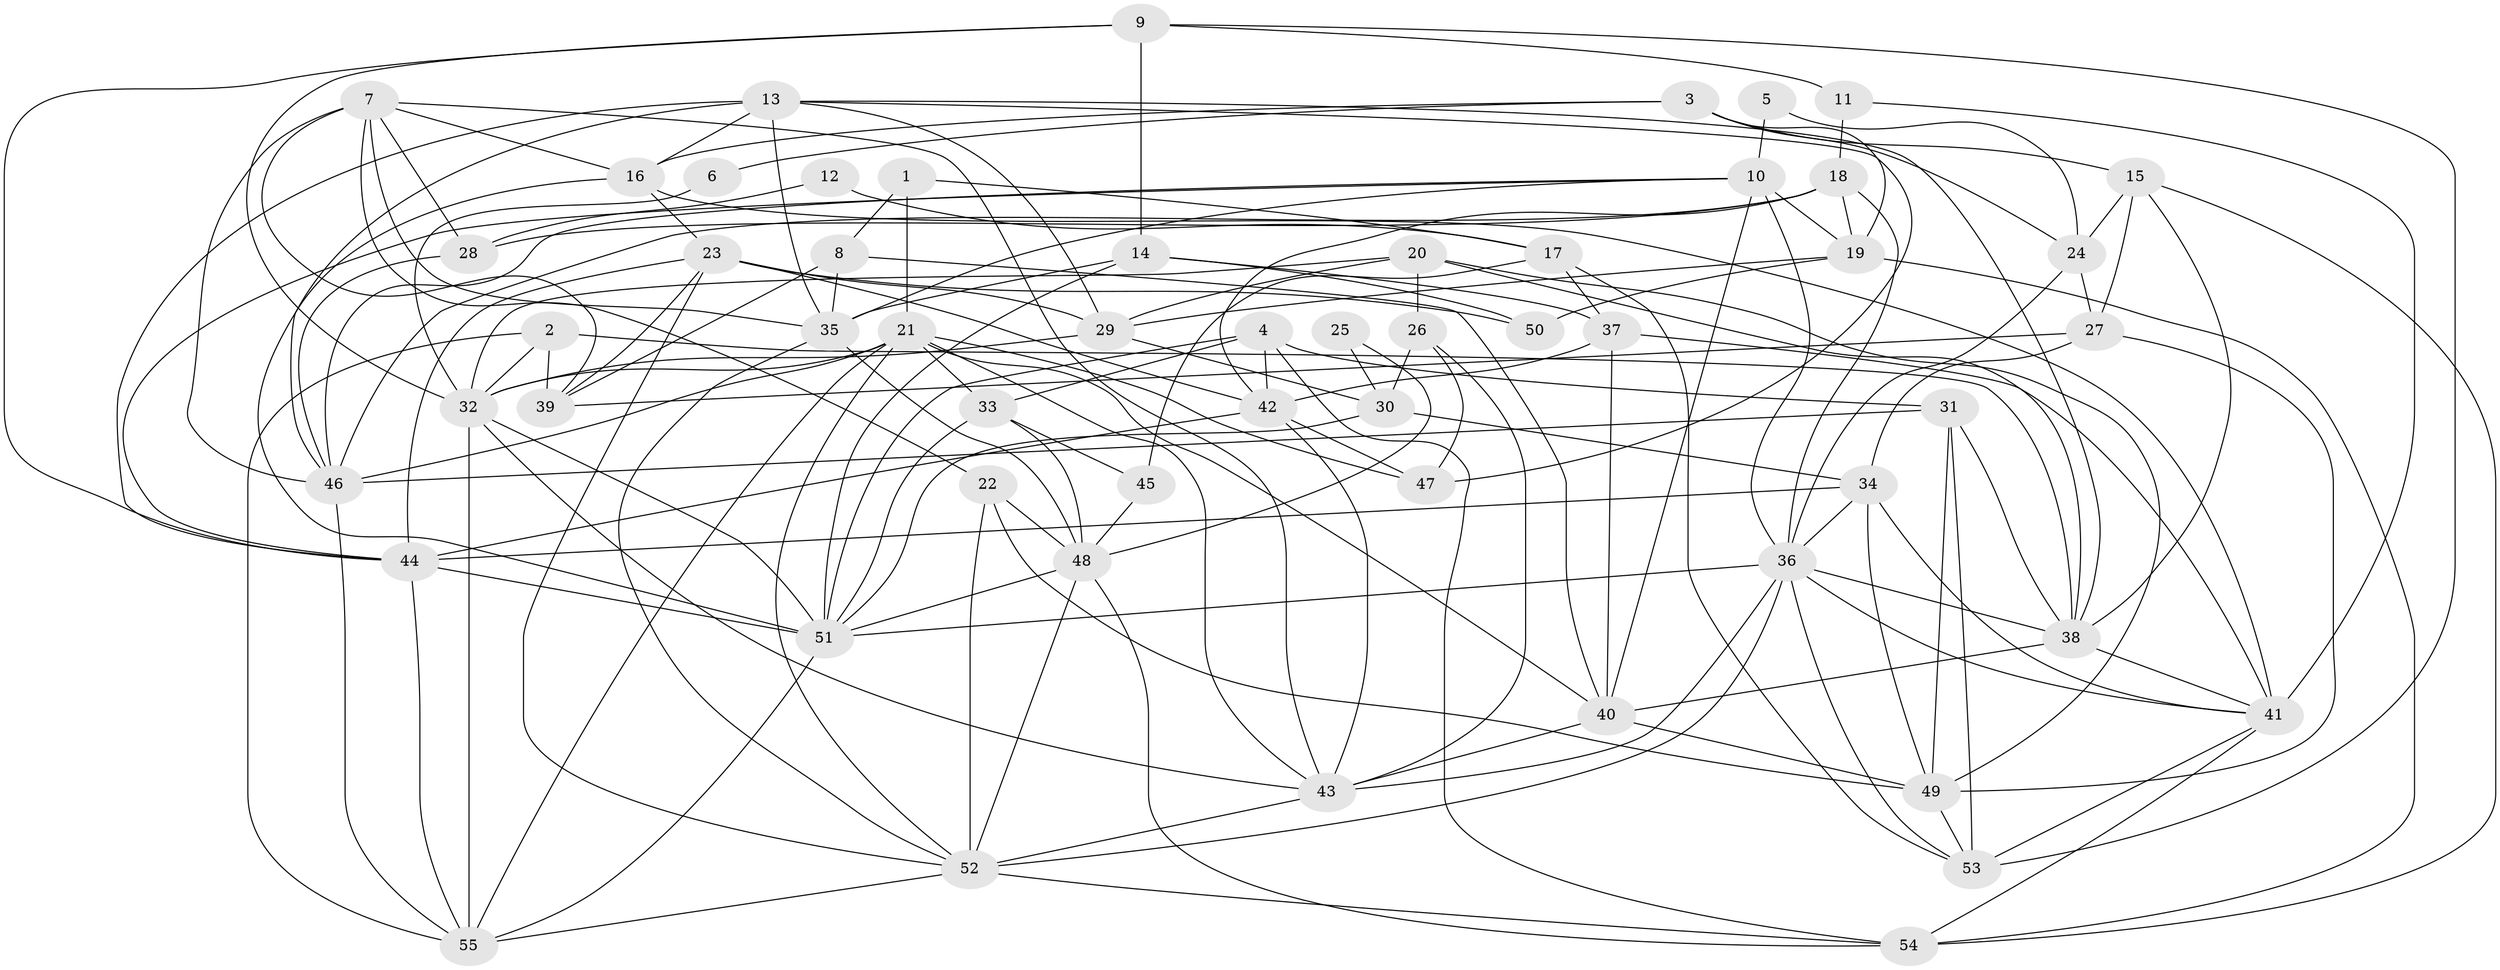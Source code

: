 // original degree distribution, {3: 0.21818181818181817, 4: 0.2727272727272727, 2: 0.14545454545454545, 5: 0.24545454545454545, 6: 0.09090909090909091, 7: 0.02727272727272727}
// Generated by graph-tools (version 1.1) at 2025/50/03/09/25 03:50:10]
// undirected, 55 vertices, 157 edges
graph export_dot {
graph [start="1"]
  node [color=gray90,style=filled];
  1;
  2;
  3;
  4;
  5;
  6;
  7;
  8;
  9;
  10;
  11;
  12;
  13;
  14;
  15;
  16;
  17;
  18;
  19;
  20;
  21;
  22;
  23;
  24;
  25;
  26;
  27;
  28;
  29;
  30;
  31;
  32;
  33;
  34;
  35;
  36;
  37;
  38;
  39;
  40;
  41;
  42;
  43;
  44;
  45;
  46;
  47;
  48;
  49;
  50;
  51;
  52;
  53;
  54;
  55;
  1 -- 8 [weight=1.0];
  1 -- 17 [weight=1.0];
  1 -- 21 [weight=1.0];
  2 -- 32 [weight=1.0];
  2 -- 38 [weight=1.0];
  2 -- 39 [weight=1.0];
  2 -- 55 [weight=1.0];
  3 -- 6 [weight=1.0];
  3 -- 15 [weight=1.0];
  3 -- 16 [weight=1.0];
  3 -- 19 [weight=1.0];
  3 -- 24 [weight=1.0];
  4 -- 31 [weight=1.0];
  4 -- 33 [weight=1.0];
  4 -- 42 [weight=1.0];
  4 -- 51 [weight=1.0];
  4 -- 54 [weight=1.0];
  5 -- 10 [weight=1.0];
  5 -- 24 [weight=1.0];
  6 -- 32 [weight=1.0];
  7 -- 16 [weight=1.0];
  7 -- 22 [weight=1.0];
  7 -- 28 [weight=1.0];
  7 -- 35 [weight=1.0];
  7 -- 39 [weight=1.0];
  7 -- 43 [weight=1.0];
  7 -- 46 [weight=1.0];
  8 -- 35 [weight=1.0];
  8 -- 39 [weight=1.0];
  8 -- 40 [weight=1.0];
  9 -- 11 [weight=1.0];
  9 -- 14 [weight=1.0];
  9 -- 32 [weight=1.0];
  9 -- 44 [weight=1.0];
  9 -- 53 [weight=1.0];
  10 -- 19 [weight=1.0];
  10 -- 35 [weight=1.0];
  10 -- 36 [weight=1.0];
  10 -- 40 [weight=1.0];
  10 -- 44 [weight=1.0];
  10 -- 46 [weight=1.0];
  11 -- 18 [weight=1.0];
  11 -- 41 [weight=1.0];
  12 -- 17 [weight=1.0];
  12 -- 28 [weight=1.0];
  13 -- 16 [weight=1.0];
  13 -- 29 [weight=1.0];
  13 -- 35 [weight=1.0];
  13 -- 38 [weight=1.0];
  13 -- 44 [weight=1.0];
  13 -- 46 [weight=1.0];
  13 -- 47 [weight=1.0];
  14 -- 35 [weight=1.0];
  14 -- 37 [weight=1.0];
  14 -- 50 [weight=1.0];
  14 -- 51 [weight=1.0];
  15 -- 24 [weight=1.0];
  15 -- 27 [weight=1.0];
  15 -- 38 [weight=1.0];
  15 -- 54 [weight=1.0];
  16 -- 23 [weight=1.0];
  16 -- 41 [weight=1.0];
  16 -- 51 [weight=1.0];
  17 -- 37 [weight=2.0];
  17 -- 45 [weight=1.0];
  17 -- 53 [weight=1.0];
  18 -- 19 [weight=1.0];
  18 -- 28 [weight=1.0];
  18 -- 36 [weight=1.0];
  18 -- 42 [weight=1.0];
  18 -- 46 [weight=1.0];
  19 -- 29 [weight=1.0];
  19 -- 50 [weight=1.0];
  19 -- 54 [weight=1.0];
  20 -- 26 [weight=1.0];
  20 -- 29 [weight=1.0];
  20 -- 32 [weight=1.0];
  20 -- 38 [weight=1.0];
  20 -- 49 [weight=1.0];
  21 -- 32 [weight=1.0];
  21 -- 33 [weight=1.0];
  21 -- 40 [weight=1.0];
  21 -- 43 [weight=1.0];
  21 -- 46 [weight=1.0];
  21 -- 47 [weight=1.0];
  21 -- 52 [weight=1.0];
  21 -- 55 [weight=1.0];
  22 -- 48 [weight=1.0];
  22 -- 49 [weight=1.0];
  22 -- 52 [weight=1.0];
  23 -- 29 [weight=1.0];
  23 -- 39 [weight=1.0];
  23 -- 42 [weight=1.0];
  23 -- 44 [weight=1.0];
  23 -- 50 [weight=1.0];
  23 -- 52 [weight=1.0];
  24 -- 27 [weight=1.0];
  24 -- 36 [weight=1.0];
  25 -- 30 [weight=1.0];
  25 -- 48 [weight=1.0];
  26 -- 30 [weight=1.0];
  26 -- 43 [weight=1.0];
  26 -- 47 [weight=1.0];
  27 -- 34 [weight=1.0];
  27 -- 39 [weight=1.0];
  27 -- 49 [weight=1.0];
  28 -- 46 [weight=1.0];
  29 -- 30 [weight=1.0];
  29 -- 32 [weight=1.0];
  30 -- 34 [weight=1.0];
  30 -- 51 [weight=1.0];
  31 -- 38 [weight=1.0];
  31 -- 46 [weight=1.0];
  31 -- 49 [weight=1.0];
  31 -- 53 [weight=1.0];
  32 -- 43 [weight=1.0];
  32 -- 51 [weight=1.0];
  32 -- 55 [weight=1.0];
  33 -- 45 [weight=1.0];
  33 -- 48 [weight=1.0];
  33 -- 51 [weight=1.0];
  34 -- 36 [weight=1.0];
  34 -- 41 [weight=1.0];
  34 -- 44 [weight=1.0];
  34 -- 49 [weight=1.0];
  35 -- 48 [weight=1.0];
  35 -- 52 [weight=1.0];
  36 -- 38 [weight=2.0];
  36 -- 41 [weight=1.0];
  36 -- 43 [weight=1.0];
  36 -- 51 [weight=1.0];
  36 -- 52 [weight=1.0];
  36 -- 53 [weight=1.0];
  37 -- 40 [weight=1.0];
  37 -- 41 [weight=1.0];
  37 -- 42 [weight=1.0];
  38 -- 40 [weight=1.0];
  38 -- 41 [weight=1.0];
  40 -- 43 [weight=1.0];
  40 -- 49 [weight=1.0];
  41 -- 53 [weight=1.0];
  41 -- 54 [weight=1.0];
  42 -- 43 [weight=1.0];
  42 -- 44 [weight=1.0];
  42 -- 47 [weight=1.0];
  43 -- 52 [weight=1.0];
  44 -- 51 [weight=1.0];
  44 -- 55 [weight=1.0];
  45 -- 48 [weight=1.0];
  46 -- 55 [weight=1.0];
  48 -- 51 [weight=1.0];
  48 -- 52 [weight=1.0];
  48 -- 54 [weight=1.0];
  49 -- 53 [weight=1.0];
  51 -- 55 [weight=1.0];
  52 -- 54 [weight=1.0];
  52 -- 55 [weight=1.0];
}
